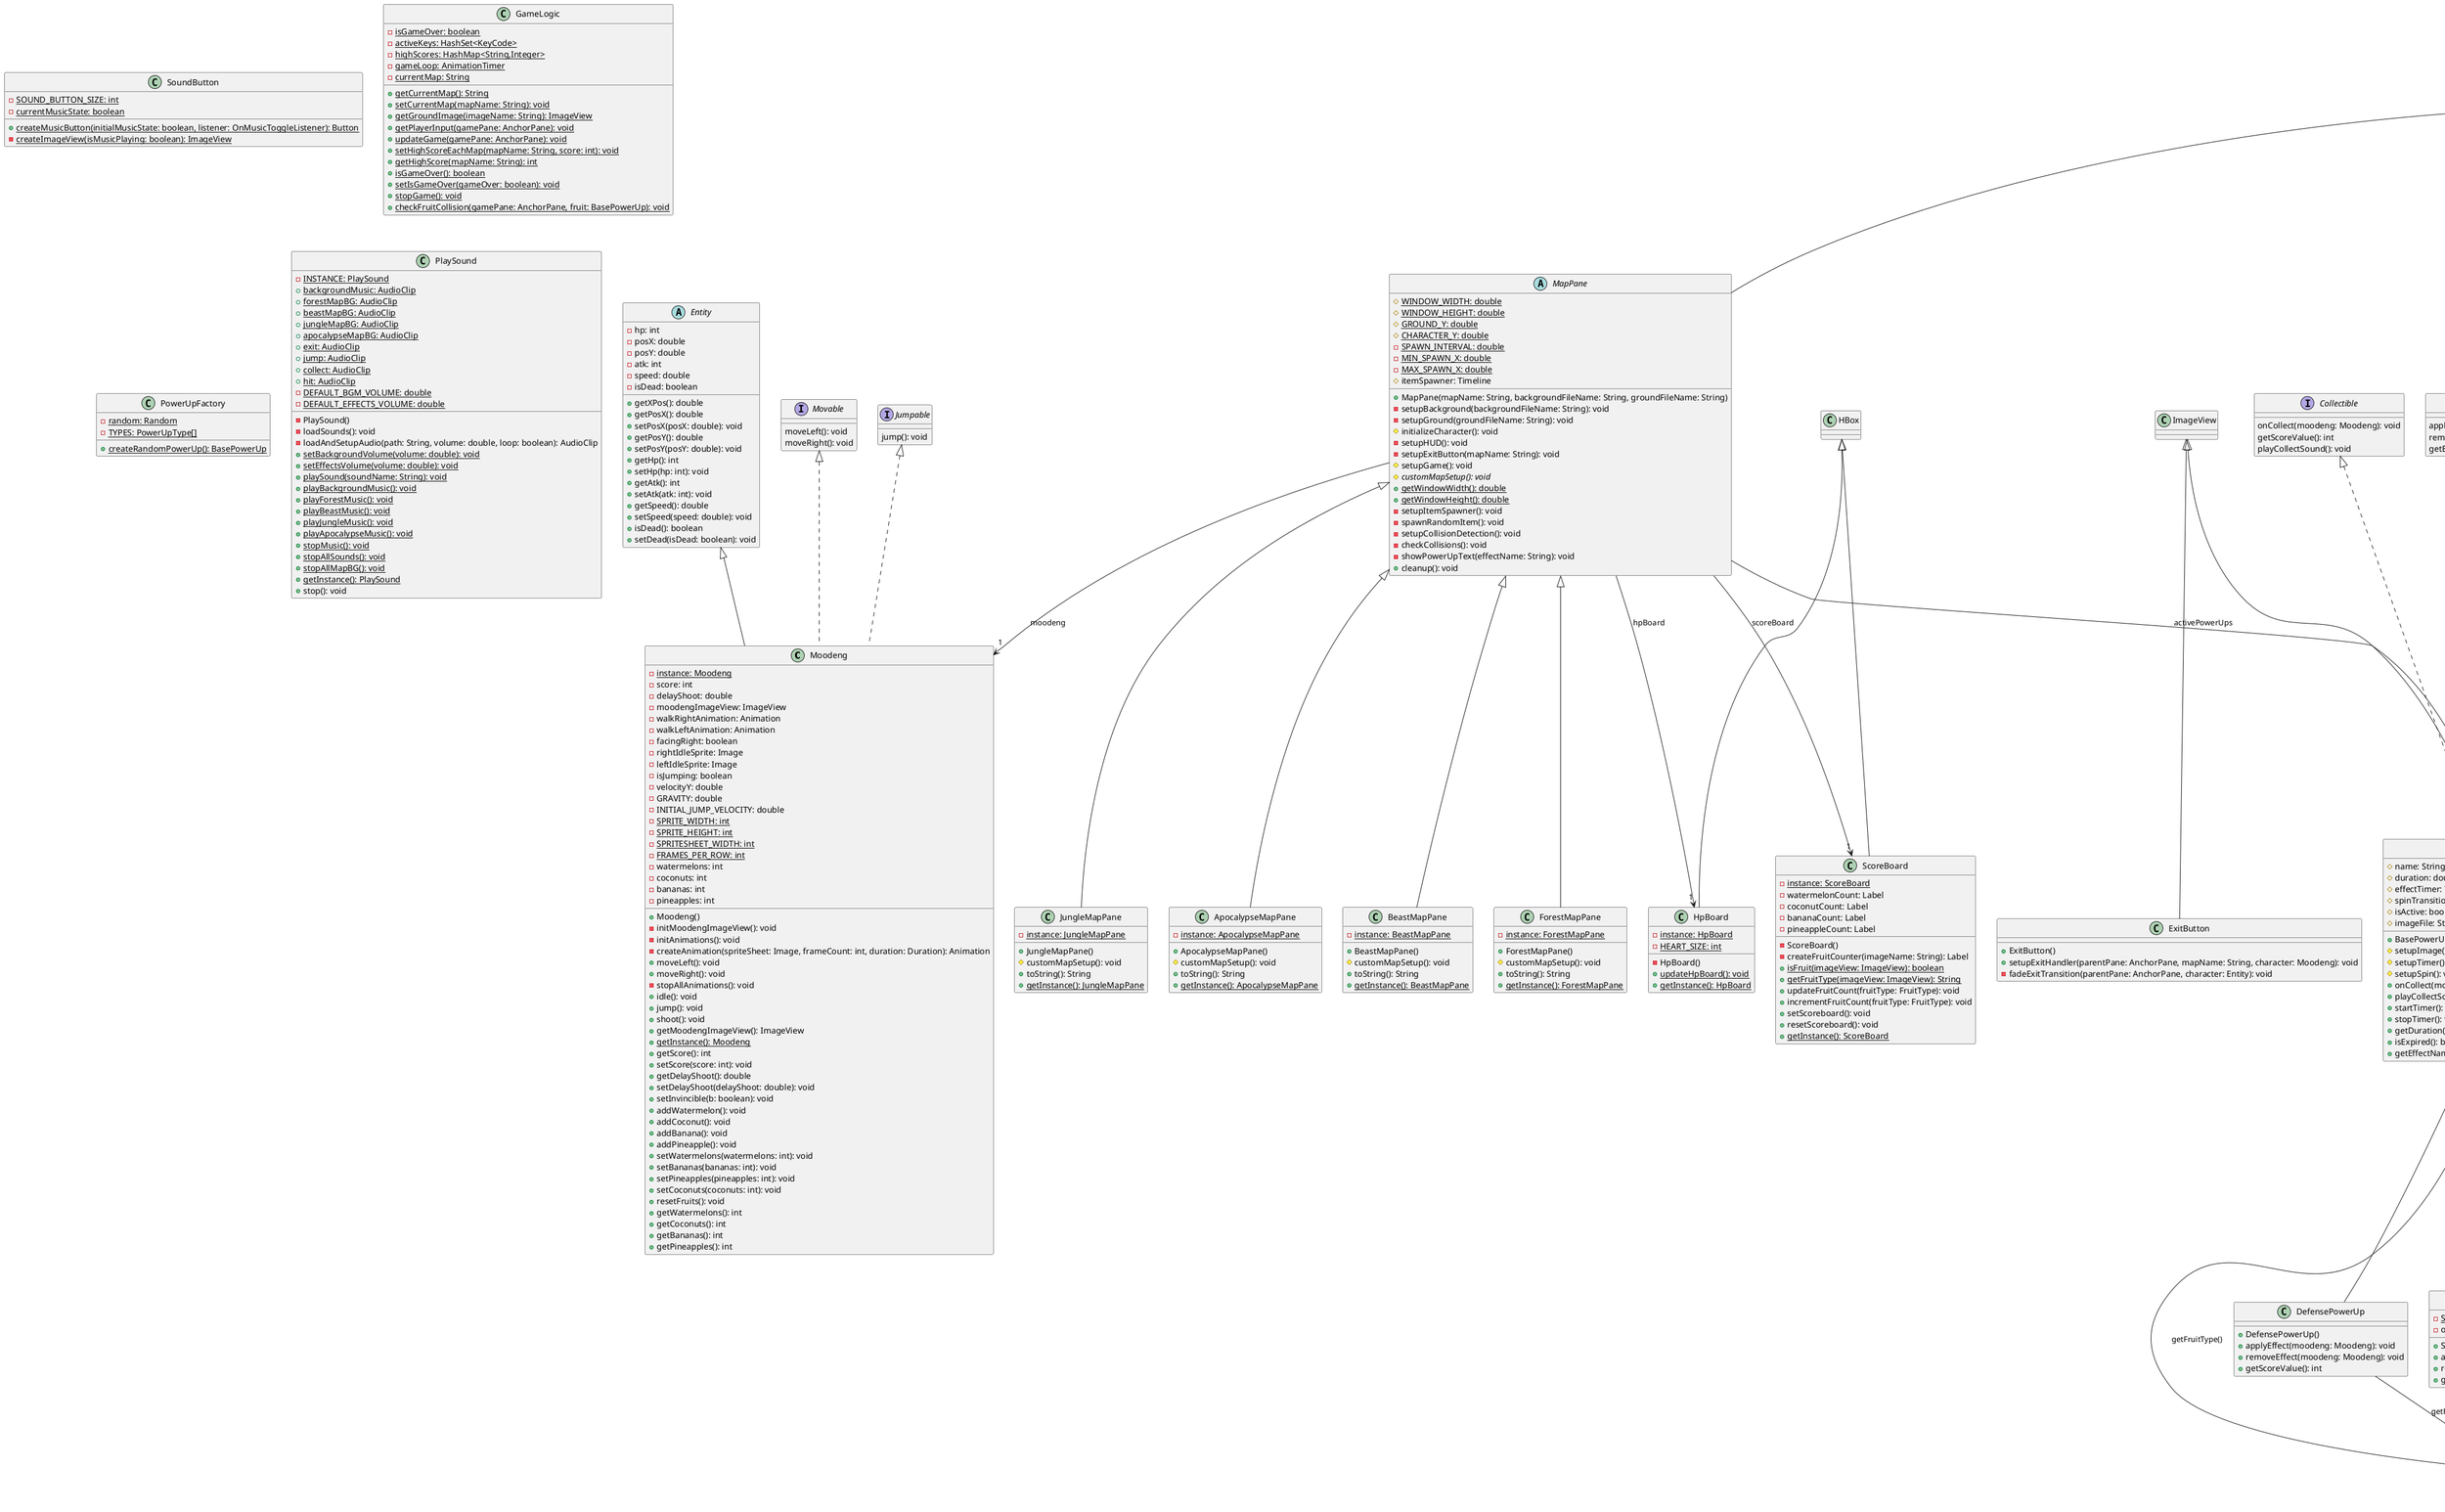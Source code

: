 @startuml
class Moodeng [[java:character.Moodeng]] {
	-{static} instance: Moodeng
	-score: int
	-delayShoot: double
	-moodengImageView: ImageView
	-walkRightAnimation: Animation
	-walkLeftAnimation: Animation
	-facingRight: boolean
	-rightIdleSprite: Image
	-leftIdleSprite: Image
	-isJumping: boolean
	-velocityY: double
	-GRAVITY: double
	-INITIAL_JUMP_VELOCITY: double
	-{static} SPRITE_WIDTH: int
	-{static} SPRITE_HEIGHT: int
	-{static} SPRITESHEET_WIDTH: int
	-{static} FRAMES_PER_ROW: int
	-watermelons: int
	-coconuts: int
	-bananas: int
	-pineapples: int
	+Moodeng()
	-initMoodengImageView(): void
	-initAnimations(): void
	-createAnimation(spriteSheet: Image, frameCount: int, duration: Duration): Animation
	+moveLeft(): void
	+moveRight(): void
	-stopAllAnimations(): void
	+idle(): void
	+jump(): void
	+shoot(): void
	+getMoodengImageView(): ImageView
	+{static} getInstance(): Moodeng
	+getScore(): int
	+setScore(score: int): void
	+getDelayShoot(): double
	+setDelayShoot(delayShoot: double): void
	+setInvincible(b: boolean): void
	+addWatermelon(): void
	+addCoconut(): void
	+addBanana(): void
	+addPineapple(): void
	+setWatermelons(watermelons: int): void
	+setBananas(bananas: int): void
	+setPineapples(pineapples: int): void
	+setCoconuts(coconuts: int): void
	+resetFruits(): void
	+getWatermelons(): int
	+getCoconuts(): int
	+getBananas(): int
	+getPineapples(): int
}
class Entity {
}
Entity <|-- Moodeng
interface Movable {
}
Movable <|.. Moodeng
interface Jumpable {
}
Jumpable <|.. Moodeng
abstract class Entity [[java:character.Entity]] {
	-hp: int
	-posX: double
	-posY: double
	-atk: int
	-speed: double
	-isDead: boolean
	+getXPos(): double
	+getPosX(): double
	+setPosX(posX: double): void
	+getPosY(): double
	+setPosY(posY: double): void
	+getHp(): int
	+setHp(hp: int): void
	+getAtk(): int
	+setAtk(atk: int): void
	+getSpeed(): double
	+setSpeed(speed: double): void
	+isDead(): boolean
	+setDead(isDead: boolean): void
}
class HpBoard [[java:components.HpBoard]] {
	-{static} instance: HpBoard
	-{static} HEART_SIZE: int
	-HpBoard()
	+{static} updateHpBoard(): void
	+{static} getInstance(): HpBoard
}
class HBox {
}
HBox <|-- HpBoard
class SoundButton [[java:components.SoundButton]] {
	-{static} SOUND_BUTTON_SIZE: int
	-{static} currentMusicState: boolean
	+{static} createMusicButton(initialMusicState: boolean, listener: OnMusicToggleListener): Button
	-{static} createImageView(isMusicPlaying: boolean): ImageView
}
class ExitButton [[java:components.ExitButton]] {
	+ExitButton()
	+setupExitHandler(parentPane: AnchorPane, mapName: String, character: Moodeng): void
	-fadeExitTransition(parentPane: AnchorPane, character: Entity): void
}
class ImageView {
}
ImageView <|-- ExitButton
class ScoreBoard [[java:components.ScoreBoard]] {
	-{static} instance: ScoreBoard
	-watermelonCount: Label
	-coconutCount: Label
	-bananaCount: Label
	-pineappleCount: Label
	-ScoreBoard()
	-createFruitCounter(imageName: String): Label
	+{static} isFruit(imageView: ImageView): boolean
	+{static} getFruitType(imageView: ImageView): String
	+updateFruitCount(fruitType: FruitType): void
	+incrementFruitCount(fruitType: FruitType): void
	+setScoreboard(): void
	+resetScoreboard(): void
	+{static} getInstance(): ScoreBoard
}
class HBox {
}
HBox <|-- ScoreBoard
class BeastMapPane [[java:gui.BeastMapPane]] {
	-{static} instance: BeastMapPane
	+BeastMapPane()
	#customMapSetup(): void
	+toString(): String
	+{static} getInstance(): BeastMapPane
}
class MapPane {
}
MapPane <|-- BeastMapPane
class MapSelectorPane [[java:gui.MapSelectorPane]] {
	+{static} instance: MapSelectorPane
	+{static} activeMapPane: MapPane
	-MAP_NAMES: String[]
	-MAP_FILES: String[]
	-MAP_DESCRIPTIONS: String[]
	+MapSelectorPane()
	-setupBackground(): void
	-createContent(): void
	-createMapsGrid(): GridPane
	-createMapCard(index: int): VBox
	-createPlayButton(index: int): Button
	-setupButtonStyle(button: Button): void
	-setupCardHoverEffect(card: VBox): void
	+{static} getInstance(): MapSelectorPane
	+{static} resetInstance(): void
}
class BorderPane {
}
BorderPane <|-- MapSelectorPane
class ForestMapPane [[java:gui.ForestMapPane]] {
	-{static} instance: ForestMapPane
	+ForestMapPane()
	#customMapSetup(): void
	+toString(): String
	+{static} getInstance(): ForestMapPane
}
class MapPane {
}
MapPane <|-- ForestMapPane
class LoginPane [[java:gui.LoginPane]] {
	-{static} instance: LoginPane
	-{static} playerName: String
	-nameInput: TextField
	-isMusicPlaying: boolean
	-{static} LOGO_WIDTH: double
	-{static} SPACING: int
	-LoginPane()
	-initializeLoginScreen(): void
	-onMusicToggle(newMusicState: boolean): void
	-createLogo(): ImageView
	-createNameField(): TextField
	-createPlayButton(): Button
	-createBackground(): Background
	-startGame(name: String): void
	-getDefaultFieldStyle(): String
	-getHoverFieldStyle(): String
	-getWarningFieldStyle(): String
	-getDefaultButtonStyle(): String
	-getHoverButtonStyle(): String
	+{static} getPlayerName(): String
	+{static} setPlayerName(name: String): void
	+{static} getInstance(): LoginPane
	+{static} resetInstance(): void
	+isMusicPlaying(): boolean
	+setMusicPlaying(isMusicPlaying: boolean): void
}
class AnchorPane {
}
AnchorPane <|-- LoginPane
class AboutPane [[java:gui.AboutPane]] {
	-{static} instance: AboutPane
	-AboutPane()
	-setupBackground(): void
	-createContent(): void
	-createInstructionsBox(): VBox
	-addSection(parent: VBox, title: String, content: String): void
	-setupButtonStyle(button: Button): void
	+{static} getInstance(): AboutPane
}
class BorderPane {
}
BorderPane <|-- AboutPane
class JungleMapPane [[java:gui.JungleMapPane]] {
	-{static} instance: JungleMapPane
	+JungleMapPane()
	#customMapSetup(): void
	+toString(): String
	+{static} getInstance(): JungleMapPane
}
class MapPane {
}
MapPane <|-- JungleMapPane
class ApocalypseMapPane [[java:gui.ApocalypseMapPane]] {
	-{static} instance: ApocalypseMapPane
	+ApocalypseMapPane()
	#customMapSetup(): void
	+toString(): String
	+{static} getInstance(): ApocalypseMapPane
}
class MapPane {
}
MapPane <|-- ApocalypseMapPane
abstract class MapPane [[java:gui.MapPane]] {
	#{static} WINDOW_WIDTH: double
	#{static} WINDOW_HEIGHT: double
	#{static} GROUND_Y: double
	#{static} CHARACTER_Y: double
	-{static} SPAWN_INTERVAL: double
	-{static} MIN_SPAWN_X: double
	-{static} MAX_SPAWN_X: double
	#itemSpawner: Timeline
	+MapPane(mapName: String, backgroundFileName: String, groundFileName: String)
	-setupBackground(backgroundFileName: String): void
	-setupGround(groundFileName: String): void
	#initializeCharacter(): void
	-setupHUD(): void
	-setupExitButton(mapName: String): void
	#setupGame(): void
	#{abstract} customMapSetup(): void
	+{static} getWindowWidth(): double
	+{static} getWindowHeight(): double
	-setupItemSpawner(): void
	-spawnRandomItem(): void
	-setupCollisionDetection(): void
	-checkCollisions(): void
	-showPowerUpText(effectName: String): void
	+cleanup(): void
}
class BasePowerUp {
}
MapPane --> "*" BasePowerUp : activePowerUps
class HpBoard {
}
MapPane --> "1" HpBoard : hpBoard
class ScoreBoard {
}
MapPane --> "1" ScoreBoard : scoreBoard
class Moodeng {
}
MapPane --> "1" Moodeng : moodeng
class AnchorPane {
}
AnchorPane <|-- MapPane
interface Collectible [[java:interfaces.Collectible]] {
	onCollect(moodeng: Moodeng): void
	getScoreValue(): int
	playCollectSound(): void
}
interface Jumpable [[java:interfaces.Jumpable]] {
	jump(): void
}
interface PowerUpEffect [[java:interfaces.PowerUpEffect]] {
	applyEffect(moodeng: Moodeng): void
	removeEffect(moodeng: Moodeng): void
	getEffectName(): String
}
interface Movable [[java:interfaces.Movable]] {
	moveLeft(): void
	moveRight(): void
}
interface Temporal [[java:interfaces.Temporal]] {
	getDuration(): double
	isExpired(): boolean
	startTimer(): void
	stopTimer(): void
}
class GameLogic [[java:logic.GameLogic]] {
	-{static} isGameOver: boolean
	-{static} activeKeys: HashSet<KeyCode>
	-{static} highScores: HashMap<String,Integer>
	-{static} gameLoop: AnimationTimer
	-{static} currentMap: String
	+{static} getCurrentMap(): String
	+{static} setCurrentMap(mapName: String): void
	+{static} getGroundImage(imageName: String): ImageView
	+{static} getPlayerInput(gamePane: AnchorPane): void
	+{static} updateGame(gamePane: AnchorPane): void
	+{static} setHighScoreEachMap(mapName: String, score: int): void
	+{static} getHighScore(mapName: String): int
	+{static} isGameOver(): boolean
	+{static} setIsGameOver(gameOver: boolean): void
	+{static} stopGame(): void
	+{static} checkFruitCollision(gamePane: AnchorPane, fruit: BasePowerUp): void
}
class Main [[java:main.Main]] {
	-{static} instance: Main
	-gameWindow: Stage
	-gameScene: Scene
	-INITIAL_WIDTH: int
	-INITIAL_HEIGHT: int
	-ASPECT_RATIO: double
	-isResizing: boolean
	+start(stage: Stage): void
	+changeScene(newScreen: Parent): void
	-setGameCursor(): void
	+{static} getInstance(): Main
	+{static} main(args: String[]): void
}
class Application {
}
Application <|-- Main
class PowerUpFactory [[java:objects.PowerUpFactory]] {
	-{static} random: Random
	-{static} TYPES: PowerUpType[]
	+{static} createRandomPowerUp(): BasePowerUp
}
class DefensePowerUp [[java:objects.DefensePowerUp]] {
	+DefensePowerUp()
	+applyEffect(moodeng: Moodeng): void
	+removeEffect(moodeng: Moodeng): void
	+getScoreValue(): int
}
class FruitType {
}
DefensePowerUp --> "1" FruitType : getFruitType()
class BasePowerUp {
}
BasePowerUp <|-- DefensePowerUp
abstract class BasePowerUp [[java:objects.BasePowerUp]] {
	#name: String
	#duration: double
	#effectTimer: Timeline
	#spinTransition: RotateTransition
	#isActive: boolean
	#imageFile: String
	+BasePowerUp(name: String, imageFile: String, duration: double)
	#setupImage(): void
	#setupTimer(): void
	#setupSpin(): void
	+onCollect(moodeng: Moodeng): void
	+playCollectSound(): void
	+startTimer(): void
	+stopTimer(): void
	+getDuration(): double
	+isExpired(): boolean
	+getEffectName(): String
}
class FruitType {
}
BasePowerUp --> "1" FruitType : getFruitType()
class ImageView {
}
ImageView <|-- BasePowerUp
interface Collectible {
}
Collectible <|.. BasePowerUp
interface Temporal {
}
Temporal <|.. BasePowerUp
interface PowerUpEffect {
}
PowerUpEffect <|.. BasePowerUp
class SpeedPowerUp [[java:objects.SpeedPowerUp]] {
	-{static} SPEED_MULTIPLIER: double
	-originalSpeed: double
	+SpeedPowerUp()
	+applyEffect(moodeng: Moodeng): void
	+removeEffect(moodeng: Moodeng): void
	+getScoreValue(): int
}
class FruitType {
}
SpeedPowerUp --> "1" FruitType : getFruitType()
class BasePowerUp {
}
BasePowerUp <|-- SpeedPowerUp
class HealthPowerUp [[java:objects.HealthPowerUp]] {
	+HealthPowerUp()
	+applyEffect(moodeng: Moodeng): void
	+removeEffect(moodeng: Moodeng): void
	+getScoreValue(): int
}
class FruitType {
}
HealthPowerUp --> "1" FruitType : getFruitType()
class BasePowerUp {
}
BasePowerUp <|-- HealthPowerUp
class AttackPowerUp [[java:objects.AttackPowerUp]] {
	-originalAttack: int
	+AttackPowerUp()
	+applyEffect(moodeng: Moodeng): void
	+removeEffect(moodeng: Moodeng): void
	+getScoreValue(): int
}
class FruitType {
}
AttackPowerUp --> "1" FruitType : getFruitType()
class BasePowerUp {
}
BasePowerUp <|-- AttackPowerUp
class PlaySound [[java:sound.PlaySound]] {
	-{static} INSTANCE: PlaySound
	+{static} backgroundMusic: AudioClip
	+{static} forestMapBG: AudioClip
	+{static} beastMapBG: AudioClip
	+{static} jungleMapBG: AudioClip
	+{static} apocalypseMapBG: AudioClip
	+{static} exit: AudioClip
	+{static} jump: AudioClip
	+{static} collect: AudioClip
	+{static} hit: AudioClip
	-{static} DEFAULT_BGM_VOLUME: double
	-{static} DEFAULT_EFFECTS_VOLUME: double
	-PlaySound()
	-loadSounds(): void
	-loadAndSetupAudio(path: String, volume: double, loop: boolean): AudioClip
	+{static} setBackgroundVolume(volume: double): void
	+{static} setEffectsVolume(volume: double): void
	+{static} playSound(soundName: String): void
	+{static} playBackgroundMusic(): void
	+{static} playForestMusic(): void
	+{static} playBeastMusic(): void
	+{static} playJungleMusic(): void
	+{static} playApocalypseMusic(): void
	+{static} stopMusic(): void
	+{static} stopAllSounds(): void
	+{static} stopAllMapBG(): void
	+{static} getInstance(): PlaySound
	+stop(): void
}
enum FruitType [[java:types.FruitType]] {
	WATERMELON
	COCONUT
	BANANA
	PINEAPPLE
}
@enduml